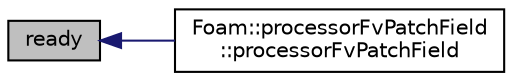 digraph "ready"
{
  bgcolor="transparent";
  edge [fontname="Helvetica",fontsize="10",labelfontname="Helvetica",labelfontsize="10"];
  node [fontname="Helvetica",fontsize="10",shape=record];
  rankdir="LR";
  Node1 [label="ready",height=0.2,width=0.4,color="black", fillcolor="grey75", style="filled", fontcolor="black"];
  Node1 -> Node2 [dir="back",color="midnightblue",fontsize="10",style="solid",fontname="Helvetica"];
  Node2 [label="Foam::processorFvPatchField\l::processorFvPatchField",height=0.2,width=0.4,color="black",URL="$a02036.html#a0b5b1b1b30243d74fc63341ccf333e9b",tooltip="Construct by mapping given processorFvPatchField onto a new patch. "];
}
